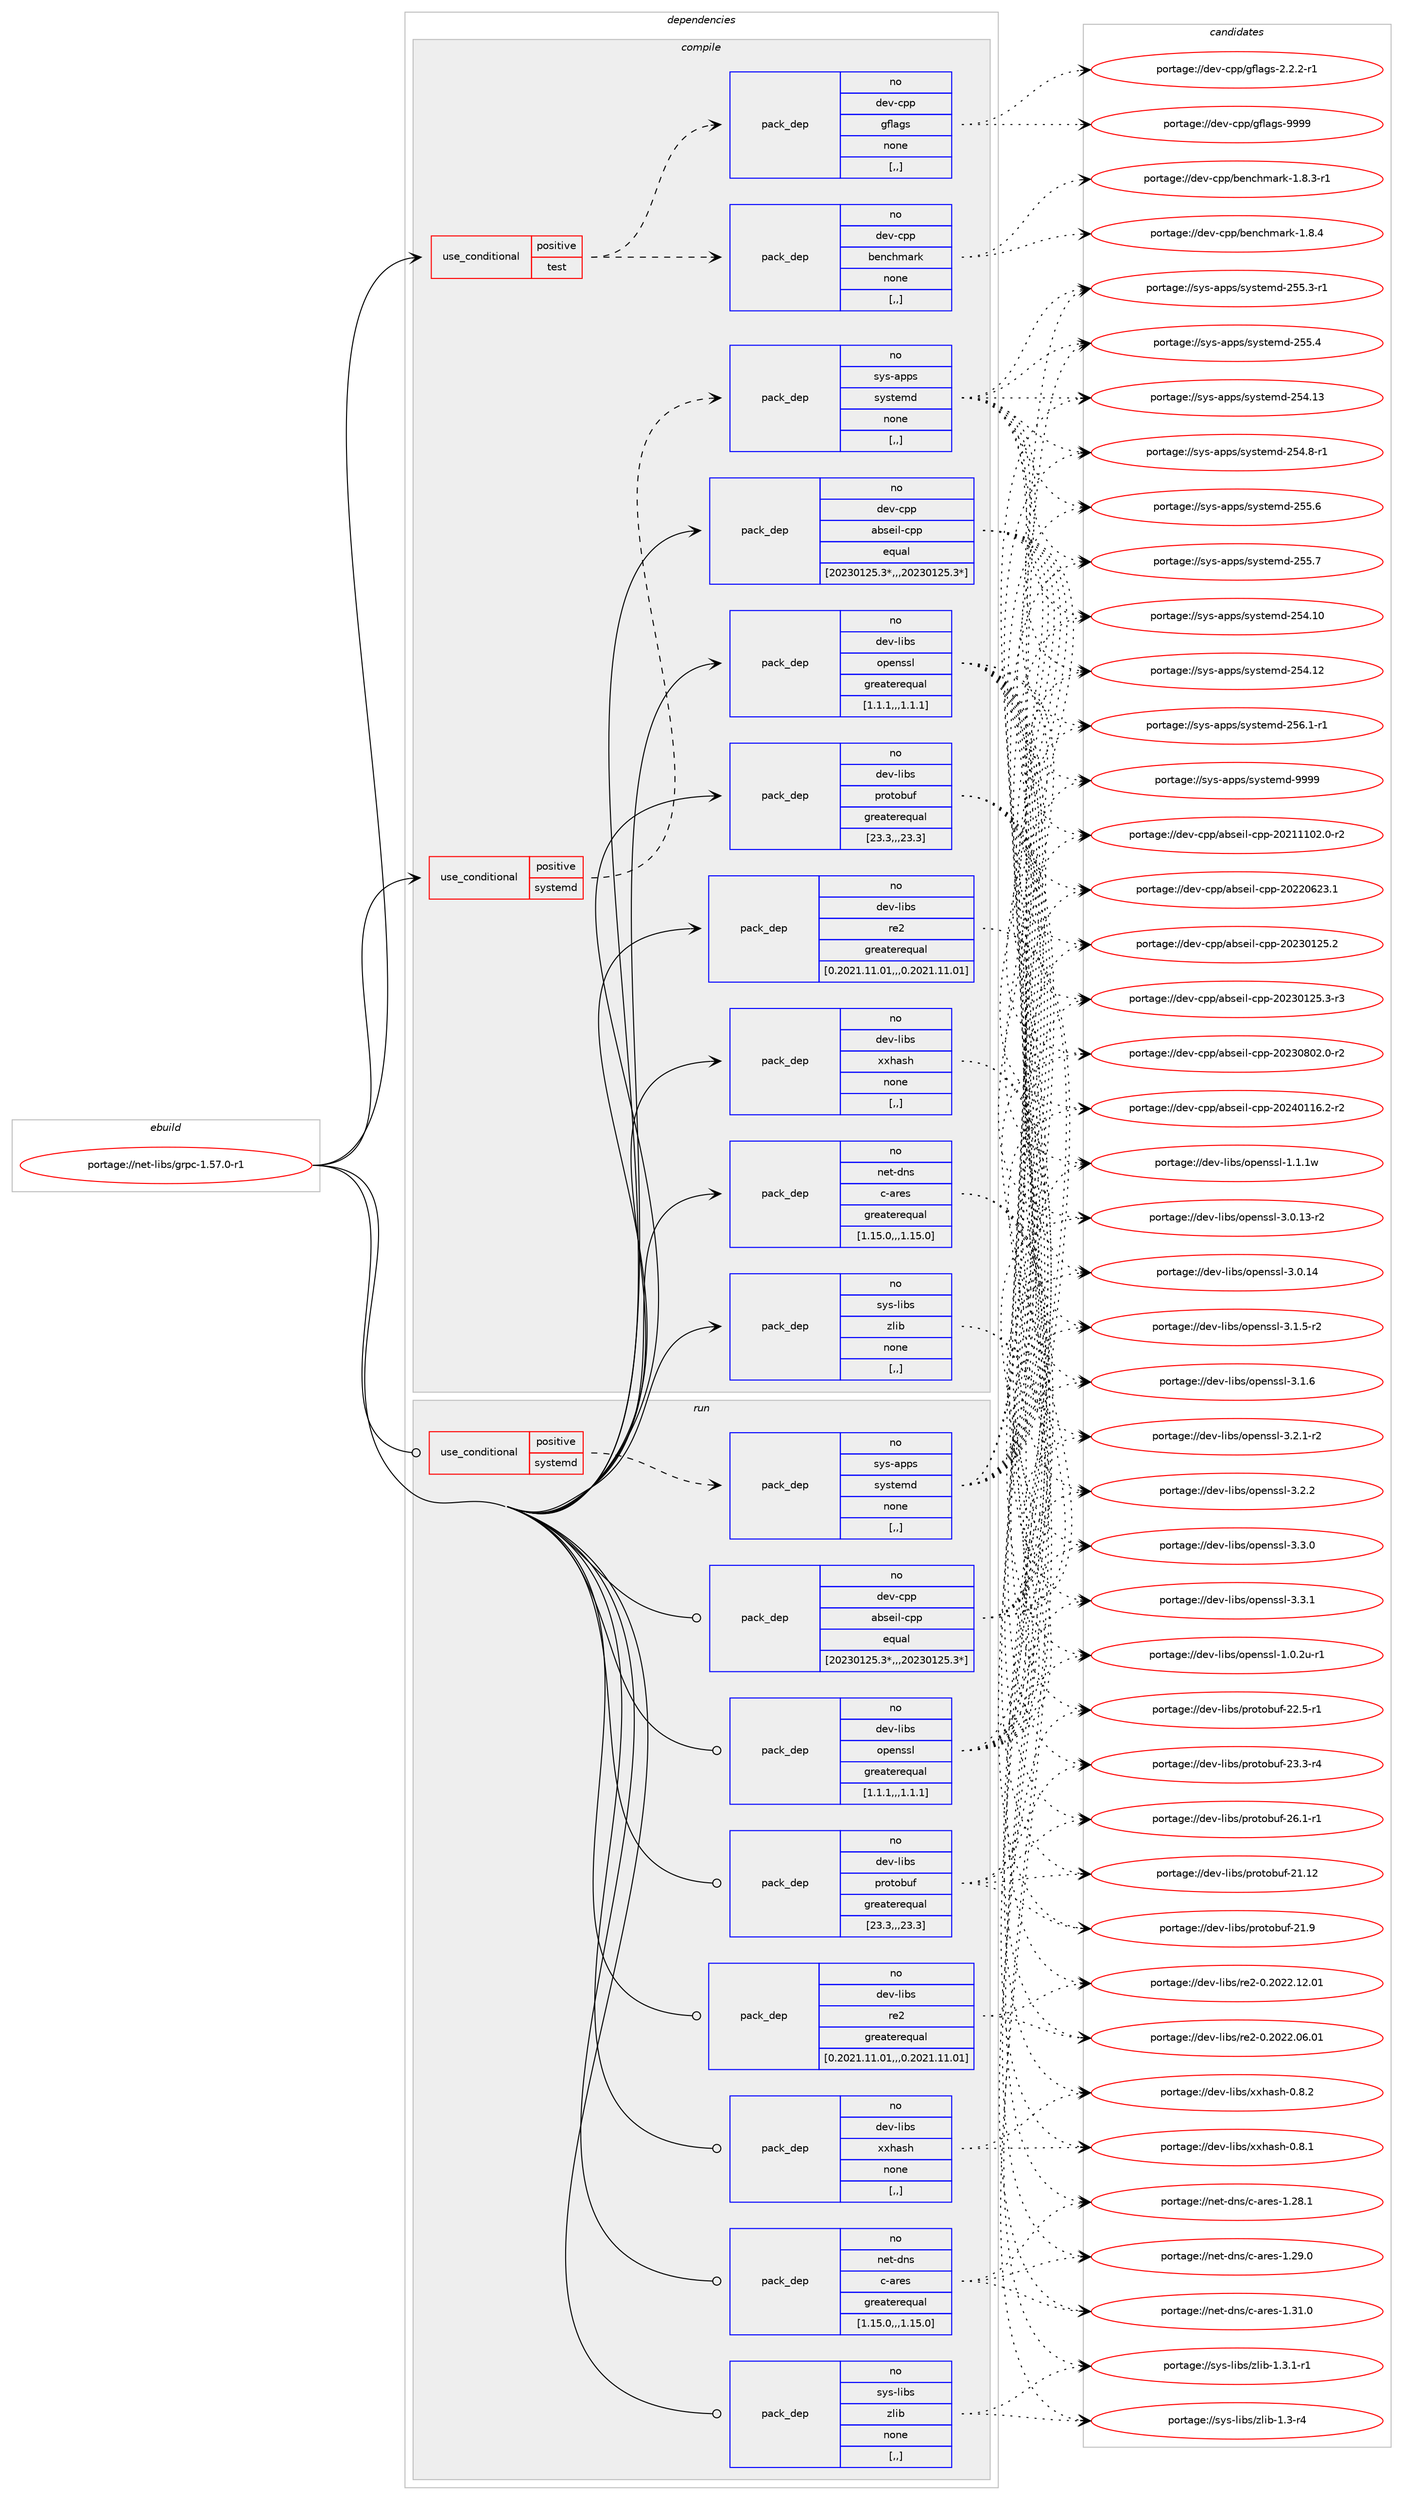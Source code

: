 digraph prolog {

# *************
# Graph options
# *************

newrank=true;
concentrate=true;
compound=true;
graph [rankdir=LR,fontname=Helvetica,fontsize=10,ranksep=1.5];#, ranksep=2.5, nodesep=0.2];
edge  [arrowhead=vee];
node  [fontname=Helvetica,fontsize=10];

# **********
# The ebuild
# **********

subgraph cluster_leftcol {
color=gray;
rank=same;
label=<<i>ebuild</i>>;
id [label="portage://net-libs/grpc-1.57.0-r1", color=red, width=4, href="../net-libs/grpc-1.57.0-r1.svg"];
}

# ****************
# The dependencies
# ****************

subgraph cluster_midcol {
color=gray;
label=<<i>dependencies</i>>;
subgraph cluster_compile {
fillcolor="#eeeeee";
style=filled;
label=<<i>compile</i>>;
subgraph cond91019 {
dependency349829 [label=<<TABLE BORDER="0" CELLBORDER="1" CELLSPACING="0" CELLPADDING="4"><TR><TD ROWSPAN="3" CELLPADDING="10">use_conditional</TD></TR><TR><TD>positive</TD></TR><TR><TD>systemd</TD></TR></TABLE>>, shape=none, color=red];
subgraph pack256220 {
dependency349830 [label=<<TABLE BORDER="0" CELLBORDER="1" CELLSPACING="0" CELLPADDING="4" WIDTH="220"><TR><TD ROWSPAN="6" CELLPADDING="30">pack_dep</TD></TR><TR><TD WIDTH="110">no</TD></TR><TR><TD>sys-apps</TD></TR><TR><TD>systemd</TD></TR><TR><TD>none</TD></TR><TR><TD>[,,]</TD></TR></TABLE>>, shape=none, color=blue];
}
dependency349829:e -> dependency349830:w [weight=20,style="dashed",arrowhead="vee"];
}
id:e -> dependency349829:w [weight=20,style="solid",arrowhead="vee"];
subgraph cond91020 {
dependency349831 [label=<<TABLE BORDER="0" CELLBORDER="1" CELLSPACING="0" CELLPADDING="4"><TR><TD ROWSPAN="3" CELLPADDING="10">use_conditional</TD></TR><TR><TD>positive</TD></TR><TR><TD>test</TD></TR></TABLE>>, shape=none, color=red];
subgraph pack256221 {
dependency349832 [label=<<TABLE BORDER="0" CELLBORDER="1" CELLSPACING="0" CELLPADDING="4" WIDTH="220"><TR><TD ROWSPAN="6" CELLPADDING="30">pack_dep</TD></TR><TR><TD WIDTH="110">no</TD></TR><TR><TD>dev-cpp</TD></TR><TR><TD>benchmark</TD></TR><TR><TD>none</TD></TR><TR><TD>[,,]</TD></TR></TABLE>>, shape=none, color=blue];
}
dependency349831:e -> dependency349832:w [weight=20,style="dashed",arrowhead="vee"];
subgraph pack256222 {
dependency349833 [label=<<TABLE BORDER="0" CELLBORDER="1" CELLSPACING="0" CELLPADDING="4" WIDTH="220"><TR><TD ROWSPAN="6" CELLPADDING="30">pack_dep</TD></TR><TR><TD WIDTH="110">no</TD></TR><TR><TD>dev-cpp</TD></TR><TR><TD>gflags</TD></TR><TR><TD>none</TD></TR><TR><TD>[,,]</TD></TR></TABLE>>, shape=none, color=blue];
}
dependency349831:e -> dependency349833:w [weight=20,style="dashed",arrowhead="vee"];
}
id:e -> dependency349831:w [weight=20,style="solid",arrowhead="vee"];
subgraph pack256223 {
dependency349834 [label=<<TABLE BORDER="0" CELLBORDER="1" CELLSPACING="0" CELLPADDING="4" WIDTH="220"><TR><TD ROWSPAN="6" CELLPADDING="30">pack_dep</TD></TR><TR><TD WIDTH="110">no</TD></TR><TR><TD>dev-cpp</TD></TR><TR><TD>abseil-cpp</TD></TR><TR><TD>equal</TD></TR><TR><TD>[20230125.3*,,,20230125.3*]</TD></TR></TABLE>>, shape=none, color=blue];
}
id:e -> dependency349834:w [weight=20,style="solid",arrowhead="vee"];
subgraph pack256224 {
dependency349835 [label=<<TABLE BORDER="0" CELLBORDER="1" CELLSPACING="0" CELLPADDING="4" WIDTH="220"><TR><TD ROWSPAN="6" CELLPADDING="30">pack_dep</TD></TR><TR><TD WIDTH="110">no</TD></TR><TR><TD>dev-libs</TD></TR><TR><TD>openssl</TD></TR><TR><TD>greaterequal</TD></TR><TR><TD>[1.1.1,,,1.1.1]</TD></TR></TABLE>>, shape=none, color=blue];
}
id:e -> dependency349835:w [weight=20,style="solid",arrowhead="vee"];
subgraph pack256225 {
dependency349836 [label=<<TABLE BORDER="0" CELLBORDER="1" CELLSPACING="0" CELLPADDING="4" WIDTH="220"><TR><TD ROWSPAN="6" CELLPADDING="30">pack_dep</TD></TR><TR><TD WIDTH="110">no</TD></TR><TR><TD>dev-libs</TD></TR><TR><TD>protobuf</TD></TR><TR><TD>greaterequal</TD></TR><TR><TD>[23.3,,,23.3]</TD></TR></TABLE>>, shape=none, color=blue];
}
id:e -> dependency349836:w [weight=20,style="solid",arrowhead="vee"];
subgraph pack256226 {
dependency349837 [label=<<TABLE BORDER="0" CELLBORDER="1" CELLSPACING="0" CELLPADDING="4" WIDTH="220"><TR><TD ROWSPAN="6" CELLPADDING="30">pack_dep</TD></TR><TR><TD WIDTH="110">no</TD></TR><TR><TD>dev-libs</TD></TR><TR><TD>re2</TD></TR><TR><TD>greaterequal</TD></TR><TR><TD>[0.2021.11.01,,,0.2021.11.01]</TD></TR></TABLE>>, shape=none, color=blue];
}
id:e -> dependency349837:w [weight=20,style="solid",arrowhead="vee"];
subgraph pack256227 {
dependency349838 [label=<<TABLE BORDER="0" CELLBORDER="1" CELLSPACING="0" CELLPADDING="4" WIDTH="220"><TR><TD ROWSPAN="6" CELLPADDING="30">pack_dep</TD></TR><TR><TD WIDTH="110">no</TD></TR><TR><TD>dev-libs</TD></TR><TR><TD>xxhash</TD></TR><TR><TD>none</TD></TR><TR><TD>[,,]</TD></TR></TABLE>>, shape=none, color=blue];
}
id:e -> dependency349838:w [weight=20,style="solid",arrowhead="vee"];
subgraph pack256228 {
dependency349839 [label=<<TABLE BORDER="0" CELLBORDER="1" CELLSPACING="0" CELLPADDING="4" WIDTH="220"><TR><TD ROWSPAN="6" CELLPADDING="30">pack_dep</TD></TR><TR><TD WIDTH="110">no</TD></TR><TR><TD>net-dns</TD></TR><TR><TD>c-ares</TD></TR><TR><TD>greaterequal</TD></TR><TR><TD>[1.15.0,,,1.15.0]</TD></TR></TABLE>>, shape=none, color=blue];
}
id:e -> dependency349839:w [weight=20,style="solid",arrowhead="vee"];
subgraph pack256229 {
dependency349840 [label=<<TABLE BORDER="0" CELLBORDER="1" CELLSPACING="0" CELLPADDING="4" WIDTH="220"><TR><TD ROWSPAN="6" CELLPADDING="30">pack_dep</TD></TR><TR><TD WIDTH="110">no</TD></TR><TR><TD>sys-libs</TD></TR><TR><TD>zlib</TD></TR><TR><TD>none</TD></TR><TR><TD>[,,]</TD></TR></TABLE>>, shape=none, color=blue];
}
id:e -> dependency349840:w [weight=20,style="solid",arrowhead="vee"];
}
subgraph cluster_compileandrun {
fillcolor="#eeeeee";
style=filled;
label=<<i>compile and run</i>>;
}
subgraph cluster_run {
fillcolor="#eeeeee";
style=filled;
label=<<i>run</i>>;
subgraph cond91021 {
dependency349841 [label=<<TABLE BORDER="0" CELLBORDER="1" CELLSPACING="0" CELLPADDING="4"><TR><TD ROWSPAN="3" CELLPADDING="10">use_conditional</TD></TR><TR><TD>positive</TD></TR><TR><TD>systemd</TD></TR></TABLE>>, shape=none, color=red];
subgraph pack256230 {
dependency349842 [label=<<TABLE BORDER="0" CELLBORDER="1" CELLSPACING="0" CELLPADDING="4" WIDTH="220"><TR><TD ROWSPAN="6" CELLPADDING="30">pack_dep</TD></TR><TR><TD WIDTH="110">no</TD></TR><TR><TD>sys-apps</TD></TR><TR><TD>systemd</TD></TR><TR><TD>none</TD></TR><TR><TD>[,,]</TD></TR></TABLE>>, shape=none, color=blue];
}
dependency349841:e -> dependency349842:w [weight=20,style="dashed",arrowhead="vee"];
}
id:e -> dependency349841:w [weight=20,style="solid",arrowhead="odot"];
subgraph pack256231 {
dependency349843 [label=<<TABLE BORDER="0" CELLBORDER="1" CELLSPACING="0" CELLPADDING="4" WIDTH="220"><TR><TD ROWSPAN="6" CELLPADDING="30">pack_dep</TD></TR><TR><TD WIDTH="110">no</TD></TR><TR><TD>dev-cpp</TD></TR><TR><TD>abseil-cpp</TD></TR><TR><TD>equal</TD></TR><TR><TD>[20230125.3*,,,20230125.3*]</TD></TR></TABLE>>, shape=none, color=blue];
}
id:e -> dependency349843:w [weight=20,style="solid",arrowhead="odot"];
subgraph pack256232 {
dependency349844 [label=<<TABLE BORDER="0" CELLBORDER="1" CELLSPACING="0" CELLPADDING="4" WIDTH="220"><TR><TD ROWSPAN="6" CELLPADDING="30">pack_dep</TD></TR><TR><TD WIDTH="110">no</TD></TR><TR><TD>dev-libs</TD></TR><TR><TD>openssl</TD></TR><TR><TD>greaterequal</TD></TR><TR><TD>[1.1.1,,,1.1.1]</TD></TR></TABLE>>, shape=none, color=blue];
}
id:e -> dependency349844:w [weight=20,style="solid",arrowhead="odot"];
subgraph pack256233 {
dependency349845 [label=<<TABLE BORDER="0" CELLBORDER="1" CELLSPACING="0" CELLPADDING="4" WIDTH="220"><TR><TD ROWSPAN="6" CELLPADDING="30">pack_dep</TD></TR><TR><TD WIDTH="110">no</TD></TR><TR><TD>dev-libs</TD></TR><TR><TD>protobuf</TD></TR><TR><TD>greaterequal</TD></TR><TR><TD>[23.3,,,23.3]</TD></TR></TABLE>>, shape=none, color=blue];
}
id:e -> dependency349845:w [weight=20,style="solid",arrowhead="odot"];
subgraph pack256234 {
dependency349846 [label=<<TABLE BORDER="0" CELLBORDER="1" CELLSPACING="0" CELLPADDING="4" WIDTH="220"><TR><TD ROWSPAN="6" CELLPADDING="30">pack_dep</TD></TR><TR><TD WIDTH="110">no</TD></TR><TR><TD>dev-libs</TD></TR><TR><TD>re2</TD></TR><TR><TD>greaterequal</TD></TR><TR><TD>[0.2021.11.01,,,0.2021.11.01]</TD></TR></TABLE>>, shape=none, color=blue];
}
id:e -> dependency349846:w [weight=20,style="solid",arrowhead="odot"];
subgraph pack256235 {
dependency349847 [label=<<TABLE BORDER="0" CELLBORDER="1" CELLSPACING="0" CELLPADDING="4" WIDTH="220"><TR><TD ROWSPAN="6" CELLPADDING="30">pack_dep</TD></TR><TR><TD WIDTH="110">no</TD></TR><TR><TD>dev-libs</TD></TR><TR><TD>xxhash</TD></TR><TR><TD>none</TD></TR><TR><TD>[,,]</TD></TR></TABLE>>, shape=none, color=blue];
}
id:e -> dependency349847:w [weight=20,style="solid",arrowhead="odot"];
subgraph pack256236 {
dependency349848 [label=<<TABLE BORDER="0" CELLBORDER="1" CELLSPACING="0" CELLPADDING="4" WIDTH="220"><TR><TD ROWSPAN="6" CELLPADDING="30">pack_dep</TD></TR><TR><TD WIDTH="110">no</TD></TR><TR><TD>net-dns</TD></TR><TR><TD>c-ares</TD></TR><TR><TD>greaterequal</TD></TR><TR><TD>[1.15.0,,,1.15.0]</TD></TR></TABLE>>, shape=none, color=blue];
}
id:e -> dependency349848:w [weight=20,style="solid",arrowhead="odot"];
subgraph pack256237 {
dependency349849 [label=<<TABLE BORDER="0" CELLBORDER="1" CELLSPACING="0" CELLPADDING="4" WIDTH="220"><TR><TD ROWSPAN="6" CELLPADDING="30">pack_dep</TD></TR><TR><TD WIDTH="110">no</TD></TR><TR><TD>sys-libs</TD></TR><TR><TD>zlib</TD></TR><TR><TD>none</TD></TR><TR><TD>[,,]</TD></TR></TABLE>>, shape=none, color=blue];
}
id:e -> dependency349849:w [weight=20,style="solid",arrowhead="odot"];
}
}

# **************
# The candidates
# **************

subgraph cluster_choices {
rank=same;
color=gray;
label=<<i>candidates</i>>;

subgraph choice256220 {
color=black;
nodesep=1;
choice11512111545971121121154711512111511610110910045505352464948 [label="portage://sys-apps/systemd-254.10", color=red, width=4,href="../sys-apps/systemd-254.10.svg"];
choice11512111545971121121154711512111511610110910045505352464950 [label="portage://sys-apps/systemd-254.12", color=red, width=4,href="../sys-apps/systemd-254.12.svg"];
choice11512111545971121121154711512111511610110910045505352464951 [label="portage://sys-apps/systemd-254.13", color=red, width=4,href="../sys-apps/systemd-254.13.svg"];
choice1151211154597112112115471151211151161011091004550535246564511449 [label="portage://sys-apps/systemd-254.8-r1", color=red, width=4,href="../sys-apps/systemd-254.8-r1.svg"];
choice1151211154597112112115471151211151161011091004550535346514511449 [label="portage://sys-apps/systemd-255.3-r1", color=red, width=4,href="../sys-apps/systemd-255.3-r1.svg"];
choice115121115459711211211547115121115116101109100455053534652 [label="portage://sys-apps/systemd-255.4", color=red, width=4,href="../sys-apps/systemd-255.4.svg"];
choice115121115459711211211547115121115116101109100455053534654 [label="portage://sys-apps/systemd-255.6", color=red, width=4,href="../sys-apps/systemd-255.6.svg"];
choice115121115459711211211547115121115116101109100455053534655 [label="portage://sys-apps/systemd-255.7", color=red, width=4,href="../sys-apps/systemd-255.7.svg"];
choice1151211154597112112115471151211151161011091004550535446494511449 [label="portage://sys-apps/systemd-256.1-r1", color=red, width=4,href="../sys-apps/systemd-256.1-r1.svg"];
choice1151211154597112112115471151211151161011091004557575757 [label="portage://sys-apps/systemd-9999", color=red, width=4,href="../sys-apps/systemd-9999.svg"];
dependency349830:e -> choice11512111545971121121154711512111511610110910045505352464948:w [style=dotted,weight="100"];
dependency349830:e -> choice11512111545971121121154711512111511610110910045505352464950:w [style=dotted,weight="100"];
dependency349830:e -> choice11512111545971121121154711512111511610110910045505352464951:w [style=dotted,weight="100"];
dependency349830:e -> choice1151211154597112112115471151211151161011091004550535246564511449:w [style=dotted,weight="100"];
dependency349830:e -> choice1151211154597112112115471151211151161011091004550535346514511449:w [style=dotted,weight="100"];
dependency349830:e -> choice115121115459711211211547115121115116101109100455053534652:w [style=dotted,weight="100"];
dependency349830:e -> choice115121115459711211211547115121115116101109100455053534654:w [style=dotted,weight="100"];
dependency349830:e -> choice115121115459711211211547115121115116101109100455053534655:w [style=dotted,weight="100"];
dependency349830:e -> choice1151211154597112112115471151211151161011091004550535446494511449:w [style=dotted,weight="100"];
dependency349830:e -> choice1151211154597112112115471151211151161011091004557575757:w [style=dotted,weight="100"];
}
subgraph choice256221 {
color=black;
nodesep=1;
choice1001011184599112112479810111099104109971141074549465646514511449 [label="portage://dev-cpp/benchmark-1.8.3-r1", color=red, width=4,href="../dev-cpp/benchmark-1.8.3-r1.svg"];
choice100101118459911211247981011109910410997114107454946564652 [label="portage://dev-cpp/benchmark-1.8.4", color=red, width=4,href="../dev-cpp/benchmark-1.8.4.svg"];
dependency349832:e -> choice1001011184599112112479810111099104109971141074549465646514511449:w [style=dotted,weight="100"];
dependency349832:e -> choice100101118459911211247981011109910410997114107454946564652:w [style=dotted,weight="100"];
}
subgraph choice256222 {
color=black;
nodesep=1;
choice100101118459911211247103102108971031154550465046504511449 [label="portage://dev-cpp/gflags-2.2.2-r1", color=red, width=4,href="../dev-cpp/gflags-2.2.2-r1.svg"];
choice100101118459911211247103102108971031154557575757 [label="portage://dev-cpp/gflags-9999", color=red, width=4,href="../dev-cpp/gflags-9999.svg"];
dependency349833:e -> choice100101118459911211247103102108971031154550465046504511449:w [style=dotted,weight="100"];
dependency349833:e -> choice100101118459911211247103102108971031154557575757:w [style=dotted,weight="100"];
}
subgraph choice256223 {
color=black;
nodesep=1;
choice1001011184599112112479798115101105108459911211245504850494949485046484511450 [label="portage://dev-cpp/abseil-cpp-20211102.0-r2", color=red, width=4,href="../dev-cpp/abseil-cpp-20211102.0-r2.svg"];
choice100101118459911211247979811510110510845991121124550485050485450514649 [label="portage://dev-cpp/abseil-cpp-20220623.1", color=red, width=4,href="../dev-cpp/abseil-cpp-20220623.1.svg"];
choice100101118459911211247979811510110510845991121124550485051484950534650 [label="portage://dev-cpp/abseil-cpp-20230125.2", color=red, width=4,href="../dev-cpp/abseil-cpp-20230125.2.svg"];
choice1001011184599112112479798115101105108459911211245504850514849505346514511451 [label="portage://dev-cpp/abseil-cpp-20230125.3-r3", color=red, width=4,href="../dev-cpp/abseil-cpp-20230125.3-r3.svg"];
choice1001011184599112112479798115101105108459911211245504850514856485046484511450 [label="portage://dev-cpp/abseil-cpp-20230802.0-r2", color=red, width=4,href="../dev-cpp/abseil-cpp-20230802.0-r2.svg"];
choice1001011184599112112479798115101105108459911211245504850524849495446504511450 [label="portage://dev-cpp/abseil-cpp-20240116.2-r2", color=red, width=4,href="../dev-cpp/abseil-cpp-20240116.2-r2.svg"];
dependency349834:e -> choice1001011184599112112479798115101105108459911211245504850494949485046484511450:w [style=dotted,weight="100"];
dependency349834:e -> choice100101118459911211247979811510110510845991121124550485050485450514649:w [style=dotted,weight="100"];
dependency349834:e -> choice100101118459911211247979811510110510845991121124550485051484950534650:w [style=dotted,weight="100"];
dependency349834:e -> choice1001011184599112112479798115101105108459911211245504850514849505346514511451:w [style=dotted,weight="100"];
dependency349834:e -> choice1001011184599112112479798115101105108459911211245504850514856485046484511450:w [style=dotted,weight="100"];
dependency349834:e -> choice1001011184599112112479798115101105108459911211245504850524849495446504511450:w [style=dotted,weight="100"];
}
subgraph choice256224 {
color=black;
nodesep=1;
choice1001011184510810598115471111121011101151151084549464846501174511449 [label="portage://dev-libs/openssl-1.0.2u-r1", color=red, width=4,href="../dev-libs/openssl-1.0.2u-r1.svg"];
choice100101118451081059811547111112101110115115108454946494649119 [label="portage://dev-libs/openssl-1.1.1w", color=red, width=4,href="../dev-libs/openssl-1.1.1w.svg"];
choice100101118451081059811547111112101110115115108455146484649514511450 [label="portage://dev-libs/openssl-3.0.13-r2", color=red, width=4,href="../dev-libs/openssl-3.0.13-r2.svg"];
choice10010111845108105981154711111210111011511510845514648464952 [label="portage://dev-libs/openssl-3.0.14", color=red, width=4,href="../dev-libs/openssl-3.0.14.svg"];
choice1001011184510810598115471111121011101151151084551464946534511450 [label="portage://dev-libs/openssl-3.1.5-r2", color=red, width=4,href="../dev-libs/openssl-3.1.5-r2.svg"];
choice100101118451081059811547111112101110115115108455146494654 [label="portage://dev-libs/openssl-3.1.6", color=red, width=4,href="../dev-libs/openssl-3.1.6.svg"];
choice1001011184510810598115471111121011101151151084551465046494511450 [label="portage://dev-libs/openssl-3.2.1-r2", color=red, width=4,href="../dev-libs/openssl-3.2.1-r2.svg"];
choice100101118451081059811547111112101110115115108455146504650 [label="portage://dev-libs/openssl-3.2.2", color=red, width=4,href="../dev-libs/openssl-3.2.2.svg"];
choice100101118451081059811547111112101110115115108455146514648 [label="portage://dev-libs/openssl-3.3.0", color=red, width=4,href="../dev-libs/openssl-3.3.0.svg"];
choice100101118451081059811547111112101110115115108455146514649 [label="portage://dev-libs/openssl-3.3.1", color=red, width=4,href="../dev-libs/openssl-3.3.1.svg"];
dependency349835:e -> choice1001011184510810598115471111121011101151151084549464846501174511449:w [style=dotted,weight="100"];
dependency349835:e -> choice100101118451081059811547111112101110115115108454946494649119:w [style=dotted,weight="100"];
dependency349835:e -> choice100101118451081059811547111112101110115115108455146484649514511450:w [style=dotted,weight="100"];
dependency349835:e -> choice10010111845108105981154711111210111011511510845514648464952:w [style=dotted,weight="100"];
dependency349835:e -> choice1001011184510810598115471111121011101151151084551464946534511450:w [style=dotted,weight="100"];
dependency349835:e -> choice100101118451081059811547111112101110115115108455146494654:w [style=dotted,weight="100"];
dependency349835:e -> choice1001011184510810598115471111121011101151151084551465046494511450:w [style=dotted,weight="100"];
dependency349835:e -> choice100101118451081059811547111112101110115115108455146504650:w [style=dotted,weight="100"];
dependency349835:e -> choice100101118451081059811547111112101110115115108455146514648:w [style=dotted,weight="100"];
dependency349835:e -> choice100101118451081059811547111112101110115115108455146514649:w [style=dotted,weight="100"];
}
subgraph choice256225 {
color=black;
nodesep=1;
choice10010111845108105981154711211411111611198117102455049464950 [label="portage://dev-libs/protobuf-21.12", color=red, width=4,href="../dev-libs/protobuf-21.12.svg"];
choice100101118451081059811547112114111116111981171024550494657 [label="portage://dev-libs/protobuf-21.9", color=red, width=4,href="../dev-libs/protobuf-21.9.svg"];
choice1001011184510810598115471121141111161119811710245505046534511449 [label="portage://dev-libs/protobuf-22.5-r1", color=red, width=4,href="../dev-libs/protobuf-22.5-r1.svg"];
choice1001011184510810598115471121141111161119811710245505146514511452 [label="portage://dev-libs/protobuf-23.3-r4", color=red, width=4,href="../dev-libs/protobuf-23.3-r4.svg"];
choice1001011184510810598115471121141111161119811710245505446494511449 [label="portage://dev-libs/protobuf-26.1-r1", color=red, width=4,href="../dev-libs/protobuf-26.1-r1.svg"];
dependency349836:e -> choice10010111845108105981154711211411111611198117102455049464950:w [style=dotted,weight="100"];
dependency349836:e -> choice100101118451081059811547112114111116111981171024550494657:w [style=dotted,weight="100"];
dependency349836:e -> choice1001011184510810598115471121141111161119811710245505046534511449:w [style=dotted,weight="100"];
dependency349836:e -> choice1001011184510810598115471121141111161119811710245505146514511452:w [style=dotted,weight="100"];
dependency349836:e -> choice1001011184510810598115471121141111161119811710245505446494511449:w [style=dotted,weight="100"];
}
subgraph choice256226 {
color=black;
nodesep=1;
choice1001011184510810598115471141015045484650485050464854464849 [label="portage://dev-libs/re2-0.2022.06.01", color=red, width=4,href="../dev-libs/re2-0.2022.06.01.svg"];
choice1001011184510810598115471141015045484650485050464950464849 [label="portage://dev-libs/re2-0.2022.12.01", color=red, width=4,href="../dev-libs/re2-0.2022.12.01.svg"];
dependency349837:e -> choice1001011184510810598115471141015045484650485050464854464849:w [style=dotted,weight="100"];
dependency349837:e -> choice1001011184510810598115471141015045484650485050464950464849:w [style=dotted,weight="100"];
}
subgraph choice256227 {
color=black;
nodesep=1;
choice10010111845108105981154712012010497115104454846564649 [label="portage://dev-libs/xxhash-0.8.1", color=red, width=4,href="../dev-libs/xxhash-0.8.1.svg"];
choice10010111845108105981154712012010497115104454846564650 [label="portage://dev-libs/xxhash-0.8.2", color=red, width=4,href="../dev-libs/xxhash-0.8.2.svg"];
dependency349838:e -> choice10010111845108105981154712012010497115104454846564649:w [style=dotted,weight="100"];
dependency349838:e -> choice10010111845108105981154712012010497115104454846564650:w [style=dotted,weight="100"];
}
subgraph choice256228 {
color=black;
nodesep=1;
choice110101116451001101154799459711410111545494650564649 [label="portage://net-dns/c-ares-1.28.1", color=red, width=4,href="../net-dns/c-ares-1.28.1.svg"];
choice110101116451001101154799459711410111545494650574648 [label="portage://net-dns/c-ares-1.29.0", color=red, width=4,href="../net-dns/c-ares-1.29.0.svg"];
choice110101116451001101154799459711410111545494651494648 [label="portage://net-dns/c-ares-1.31.0", color=red, width=4,href="../net-dns/c-ares-1.31.0.svg"];
dependency349839:e -> choice110101116451001101154799459711410111545494650564649:w [style=dotted,weight="100"];
dependency349839:e -> choice110101116451001101154799459711410111545494650574648:w [style=dotted,weight="100"];
dependency349839:e -> choice110101116451001101154799459711410111545494651494648:w [style=dotted,weight="100"];
}
subgraph choice256229 {
color=black;
nodesep=1;
choice11512111545108105981154712210810598454946514511452 [label="portage://sys-libs/zlib-1.3-r4", color=red, width=4,href="../sys-libs/zlib-1.3-r4.svg"];
choice115121115451081059811547122108105984549465146494511449 [label="portage://sys-libs/zlib-1.3.1-r1", color=red, width=4,href="../sys-libs/zlib-1.3.1-r1.svg"];
dependency349840:e -> choice11512111545108105981154712210810598454946514511452:w [style=dotted,weight="100"];
dependency349840:e -> choice115121115451081059811547122108105984549465146494511449:w [style=dotted,weight="100"];
}
subgraph choice256230 {
color=black;
nodesep=1;
choice11512111545971121121154711512111511610110910045505352464948 [label="portage://sys-apps/systemd-254.10", color=red, width=4,href="../sys-apps/systemd-254.10.svg"];
choice11512111545971121121154711512111511610110910045505352464950 [label="portage://sys-apps/systemd-254.12", color=red, width=4,href="../sys-apps/systemd-254.12.svg"];
choice11512111545971121121154711512111511610110910045505352464951 [label="portage://sys-apps/systemd-254.13", color=red, width=4,href="../sys-apps/systemd-254.13.svg"];
choice1151211154597112112115471151211151161011091004550535246564511449 [label="portage://sys-apps/systemd-254.8-r1", color=red, width=4,href="../sys-apps/systemd-254.8-r1.svg"];
choice1151211154597112112115471151211151161011091004550535346514511449 [label="portage://sys-apps/systemd-255.3-r1", color=red, width=4,href="../sys-apps/systemd-255.3-r1.svg"];
choice115121115459711211211547115121115116101109100455053534652 [label="portage://sys-apps/systemd-255.4", color=red, width=4,href="../sys-apps/systemd-255.4.svg"];
choice115121115459711211211547115121115116101109100455053534654 [label="portage://sys-apps/systemd-255.6", color=red, width=4,href="../sys-apps/systemd-255.6.svg"];
choice115121115459711211211547115121115116101109100455053534655 [label="portage://sys-apps/systemd-255.7", color=red, width=4,href="../sys-apps/systemd-255.7.svg"];
choice1151211154597112112115471151211151161011091004550535446494511449 [label="portage://sys-apps/systemd-256.1-r1", color=red, width=4,href="../sys-apps/systemd-256.1-r1.svg"];
choice1151211154597112112115471151211151161011091004557575757 [label="portage://sys-apps/systemd-9999", color=red, width=4,href="../sys-apps/systemd-9999.svg"];
dependency349842:e -> choice11512111545971121121154711512111511610110910045505352464948:w [style=dotted,weight="100"];
dependency349842:e -> choice11512111545971121121154711512111511610110910045505352464950:w [style=dotted,weight="100"];
dependency349842:e -> choice11512111545971121121154711512111511610110910045505352464951:w [style=dotted,weight="100"];
dependency349842:e -> choice1151211154597112112115471151211151161011091004550535246564511449:w [style=dotted,weight="100"];
dependency349842:e -> choice1151211154597112112115471151211151161011091004550535346514511449:w [style=dotted,weight="100"];
dependency349842:e -> choice115121115459711211211547115121115116101109100455053534652:w [style=dotted,weight="100"];
dependency349842:e -> choice115121115459711211211547115121115116101109100455053534654:w [style=dotted,weight="100"];
dependency349842:e -> choice115121115459711211211547115121115116101109100455053534655:w [style=dotted,weight="100"];
dependency349842:e -> choice1151211154597112112115471151211151161011091004550535446494511449:w [style=dotted,weight="100"];
dependency349842:e -> choice1151211154597112112115471151211151161011091004557575757:w [style=dotted,weight="100"];
}
subgraph choice256231 {
color=black;
nodesep=1;
choice1001011184599112112479798115101105108459911211245504850494949485046484511450 [label="portage://dev-cpp/abseil-cpp-20211102.0-r2", color=red, width=4,href="../dev-cpp/abseil-cpp-20211102.0-r2.svg"];
choice100101118459911211247979811510110510845991121124550485050485450514649 [label="portage://dev-cpp/abseil-cpp-20220623.1", color=red, width=4,href="../dev-cpp/abseil-cpp-20220623.1.svg"];
choice100101118459911211247979811510110510845991121124550485051484950534650 [label="portage://dev-cpp/abseil-cpp-20230125.2", color=red, width=4,href="../dev-cpp/abseil-cpp-20230125.2.svg"];
choice1001011184599112112479798115101105108459911211245504850514849505346514511451 [label="portage://dev-cpp/abseil-cpp-20230125.3-r3", color=red, width=4,href="../dev-cpp/abseil-cpp-20230125.3-r3.svg"];
choice1001011184599112112479798115101105108459911211245504850514856485046484511450 [label="portage://dev-cpp/abseil-cpp-20230802.0-r2", color=red, width=4,href="../dev-cpp/abseil-cpp-20230802.0-r2.svg"];
choice1001011184599112112479798115101105108459911211245504850524849495446504511450 [label="portage://dev-cpp/abseil-cpp-20240116.2-r2", color=red, width=4,href="../dev-cpp/abseil-cpp-20240116.2-r2.svg"];
dependency349843:e -> choice1001011184599112112479798115101105108459911211245504850494949485046484511450:w [style=dotted,weight="100"];
dependency349843:e -> choice100101118459911211247979811510110510845991121124550485050485450514649:w [style=dotted,weight="100"];
dependency349843:e -> choice100101118459911211247979811510110510845991121124550485051484950534650:w [style=dotted,weight="100"];
dependency349843:e -> choice1001011184599112112479798115101105108459911211245504850514849505346514511451:w [style=dotted,weight="100"];
dependency349843:e -> choice1001011184599112112479798115101105108459911211245504850514856485046484511450:w [style=dotted,weight="100"];
dependency349843:e -> choice1001011184599112112479798115101105108459911211245504850524849495446504511450:w [style=dotted,weight="100"];
}
subgraph choice256232 {
color=black;
nodesep=1;
choice1001011184510810598115471111121011101151151084549464846501174511449 [label="portage://dev-libs/openssl-1.0.2u-r1", color=red, width=4,href="../dev-libs/openssl-1.0.2u-r1.svg"];
choice100101118451081059811547111112101110115115108454946494649119 [label="portage://dev-libs/openssl-1.1.1w", color=red, width=4,href="../dev-libs/openssl-1.1.1w.svg"];
choice100101118451081059811547111112101110115115108455146484649514511450 [label="portage://dev-libs/openssl-3.0.13-r2", color=red, width=4,href="../dev-libs/openssl-3.0.13-r2.svg"];
choice10010111845108105981154711111210111011511510845514648464952 [label="portage://dev-libs/openssl-3.0.14", color=red, width=4,href="../dev-libs/openssl-3.0.14.svg"];
choice1001011184510810598115471111121011101151151084551464946534511450 [label="portage://dev-libs/openssl-3.1.5-r2", color=red, width=4,href="../dev-libs/openssl-3.1.5-r2.svg"];
choice100101118451081059811547111112101110115115108455146494654 [label="portage://dev-libs/openssl-3.1.6", color=red, width=4,href="../dev-libs/openssl-3.1.6.svg"];
choice1001011184510810598115471111121011101151151084551465046494511450 [label="portage://dev-libs/openssl-3.2.1-r2", color=red, width=4,href="../dev-libs/openssl-3.2.1-r2.svg"];
choice100101118451081059811547111112101110115115108455146504650 [label="portage://dev-libs/openssl-3.2.2", color=red, width=4,href="../dev-libs/openssl-3.2.2.svg"];
choice100101118451081059811547111112101110115115108455146514648 [label="portage://dev-libs/openssl-3.3.0", color=red, width=4,href="../dev-libs/openssl-3.3.0.svg"];
choice100101118451081059811547111112101110115115108455146514649 [label="portage://dev-libs/openssl-3.3.1", color=red, width=4,href="../dev-libs/openssl-3.3.1.svg"];
dependency349844:e -> choice1001011184510810598115471111121011101151151084549464846501174511449:w [style=dotted,weight="100"];
dependency349844:e -> choice100101118451081059811547111112101110115115108454946494649119:w [style=dotted,weight="100"];
dependency349844:e -> choice100101118451081059811547111112101110115115108455146484649514511450:w [style=dotted,weight="100"];
dependency349844:e -> choice10010111845108105981154711111210111011511510845514648464952:w [style=dotted,weight="100"];
dependency349844:e -> choice1001011184510810598115471111121011101151151084551464946534511450:w [style=dotted,weight="100"];
dependency349844:e -> choice100101118451081059811547111112101110115115108455146494654:w [style=dotted,weight="100"];
dependency349844:e -> choice1001011184510810598115471111121011101151151084551465046494511450:w [style=dotted,weight="100"];
dependency349844:e -> choice100101118451081059811547111112101110115115108455146504650:w [style=dotted,weight="100"];
dependency349844:e -> choice100101118451081059811547111112101110115115108455146514648:w [style=dotted,weight="100"];
dependency349844:e -> choice100101118451081059811547111112101110115115108455146514649:w [style=dotted,weight="100"];
}
subgraph choice256233 {
color=black;
nodesep=1;
choice10010111845108105981154711211411111611198117102455049464950 [label="portage://dev-libs/protobuf-21.12", color=red, width=4,href="../dev-libs/protobuf-21.12.svg"];
choice100101118451081059811547112114111116111981171024550494657 [label="portage://dev-libs/protobuf-21.9", color=red, width=4,href="../dev-libs/protobuf-21.9.svg"];
choice1001011184510810598115471121141111161119811710245505046534511449 [label="portage://dev-libs/protobuf-22.5-r1", color=red, width=4,href="../dev-libs/protobuf-22.5-r1.svg"];
choice1001011184510810598115471121141111161119811710245505146514511452 [label="portage://dev-libs/protobuf-23.3-r4", color=red, width=4,href="../dev-libs/protobuf-23.3-r4.svg"];
choice1001011184510810598115471121141111161119811710245505446494511449 [label="portage://dev-libs/protobuf-26.1-r1", color=red, width=4,href="../dev-libs/protobuf-26.1-r1.svg"];
dependency349845:e -> choice10010111845108105981154711211411111611198117102455049464950:w [style=dotted,weight="100"];
dependency349845:e -> choice100101118451081059811547112114111116111981171024550494657:w [style=dotted,weight="100"];
dependency349845:e -> choice1001011184510810598115471121141111161119811710245505046534511449:w [style=dotted,weight="100"];
dependency349845:e -> choice1001011184510810598115471121141111161119811710245505146514511452:w [style=dotted,weight="100"];
dependency349845:e -> choice1001011184510810598115471121141111161119811710245505446494511449:w [style=dotted,weight="100"];
}
subgraph choice256234 {
color=black;
nodesep=1;
choice1001011184510810598115471141015045484650485050464854464849 [label="portage://dev-libs/re2-0.2022.06.01", color=red, width=4,href="../dev-libs/re2-0.2022.06.01.svg"];
choice1001011184510810598115471141015045484650485050464950464849 [label="portage://dev-libs/re2-0.2022.12.01", color=red, width=4,href="../dev-libs/re2-0.2022.12.01.svg"];
dependency349846:e -> choice1001011184510810598115471141015045484650485050464854464849:w [style=dotted,weight="100"];
dependency349846:e -> choice1001011184510810598115471141015045484650485050464950464849:w [style=dotted,weight="100"];
}
subgraph choice256235 {
color=black;
nodesep=1;
choice10010111845108105981154712012010497115104454846564649 [label="portage://dev-libs/xxhash-0.8.1", color=red, width=4,href="../dev-libs/xxhash-0.8.1.svg"];
choice10010111845108105981154712012010497115104454846564650 [label="portage://dev-libs/xxhash-0.8.2", color=red, width=4,href="../dev-libs/xxhash-0.8.2.svg"];
dependency349847:e -> choice10010111845108105981154712012010497115104454846564649:w [style=dotted,weight="100"];
dependency349847:e -> choice10010111845108105981154712012010497115104454846564650:w [style=dotted,weight="100"];
}
subgraph choice256236 {
color=black;
nodesep=1;
choice110101116451001101154799459711410111545494650564649 [label="portage://net-dns/c-ares-1.28.1", color=red, width=4,href="../net-dns/c-ares-1.28.1.svg"];
choice110101116451001101154799459711410111545494650574648 [label="portage://net-dns/c-ares-1.29.0", color=red, width=4,href="../net-dns/c-ares-1.29.0.svg"];
choice110101116451001101154799459711410111545494651494648 [label="portage://net-dns/c-ares-1.31.0", color=red, width=4,href="../net-dns/c-ares-1.31.0.svg"];
dependency349848:e -> choice110101116451001101154799459711410111545494650564649:w [style=dotted,weight="100"];
dependency349848:e -> choice110101116451001101154799459711410111545494650574648:w [style=dotted,weight="100"];
dependency349848:e -> choice110101116451001101154799459711410111545494651494648:w [style=dotted,weight="100"];
}
subgraph choice256237 {
color=black;
nodesep=1;
choice11512111545108105981154712210810598454946514511452 [label="portage://sys-libs/zlib-1.3-r4", color=red, width=4,href="../sys-libs/zlib-1.3-r4.svg"];
choice115121115451081059811547122108105984549465146494511449 [label="portage://sys-libs/zlib-1.3.1-r1", color=red, width=4,href="../sys-libs/zlib-1.3.1-r1.svg"];
dependency349849:e -> choice11512111545108105981154712210810598454946514511452:w [style=dotted,weight="100"];
dependency349849:e -> choice115121115451081059811547122108105984549465146494511449:w [style=dotted,weight="100"];
}
}

}
